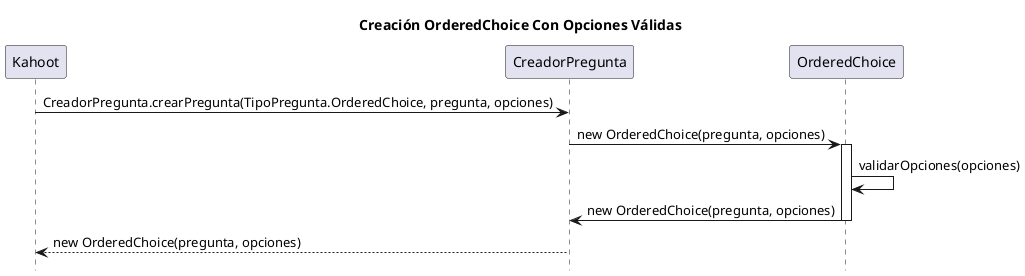 @startuml
title Creación OrderedChoice Con Opciones Válidas
hide footbox

Kahoot -> CreadorPregunta: CreadorPregunta.crearPregunta(TipoPregunta.OrderedChoice, pregunta, opciones)
CreadorPregunta -> OrderedChoice: new OrderedChoice(pregunta, opciones)

activate OrderedChoice
OrderedChoice -> OrderedChoice: validarOpciones(opciones)
OrderedChoice -> CreadorPregunta: new OrderedChoice(pregunta, opciones)
deactivate OrderedChoice

CreadorPregunta --> Kahoot: new OrderedChoice(pregunta, opciones)
@enduml